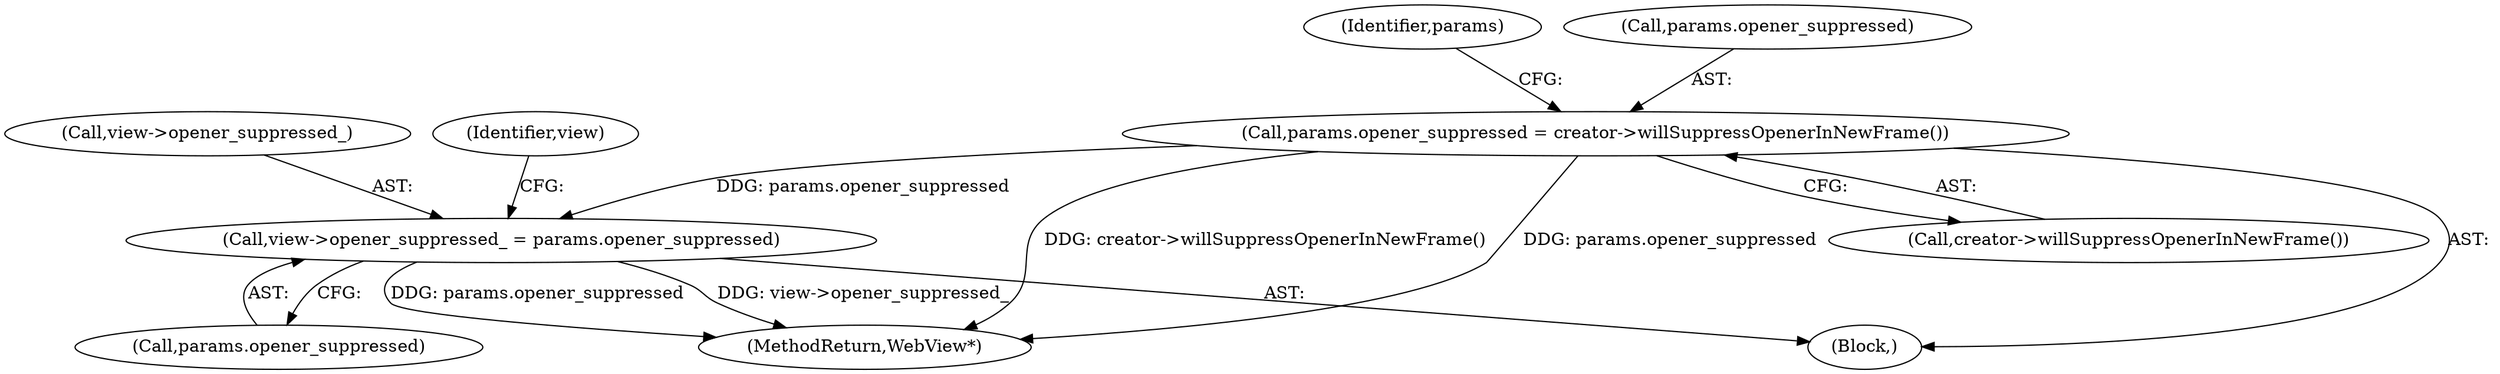 digraph "0_Chrome_7f48b71cb22bb2fc9fcec2013e9eaff55381a43d_1@API" {
"1000226" [label="(Call,view->opener_suppressed_ = params.opener_suppressed)"];
"1000164" [label="(Call,params.opener_suppressed = creator->willSuppressOpenerInNewFrame())"];
"1000171" [label="(Identifier,params)"];
"1000164" [label="(Call,params.opener_suppressed = creator->willSuppressOpenerInNewFrame())"];
"1000168" [label="(Call,creator->willSuppressOpenerInNewFrame())"];
"1000227" [label="(Call,view->opener_suppressed_)"];
"1000165" [label="(Call,params.opener_suppressed)"];
"1000240" [label="(MethodReturn,WebView*)"];
"1000226" [label="(Call,view->opener_suppressed_ = params.opener_suppressed)"];
"1000235" [label="(Identifier,view)"];
"1000230" [label="(Call,params.opener_suppressed)"];
"1000106" [label="(Block,)"];
"1000226" -> "1000106"  [label="AST: "];
"1000226" -> "1000230"  [label="CFG: "];
"1000227" -> "1000226"  [label="AST: "];
"1000230" -> "1000226"  [label="AST: "];
"1000235" -> "1000226"  [label="CFG: "];
"1000226" -> "1000240"  [label="DDG: view->opener_suppressed_"];
"1000226" -> "1000240"  [label="DDG: params.opener_suppressed"];
"1000164" -> "1000226"  [label="DDG: params.opener_suppressed"];
"1000164" -> "1000106"  [label="AST: "];
"1000164" -> "1000168"  [label="CFG: "];
"1000165" -> "1000164"  [label="AST: "];
"1000168" -> "1000164"  [label="AST: "];
"1000171" -> "1000164"  [label="CFG: "];
"1000164" -> "1000240"  [label="DDG: creator->willSuppressOpenerInNewFrame()"];
"1000164" -> "1000240"  [label="DDG: params.opener_suppressed"];
}
